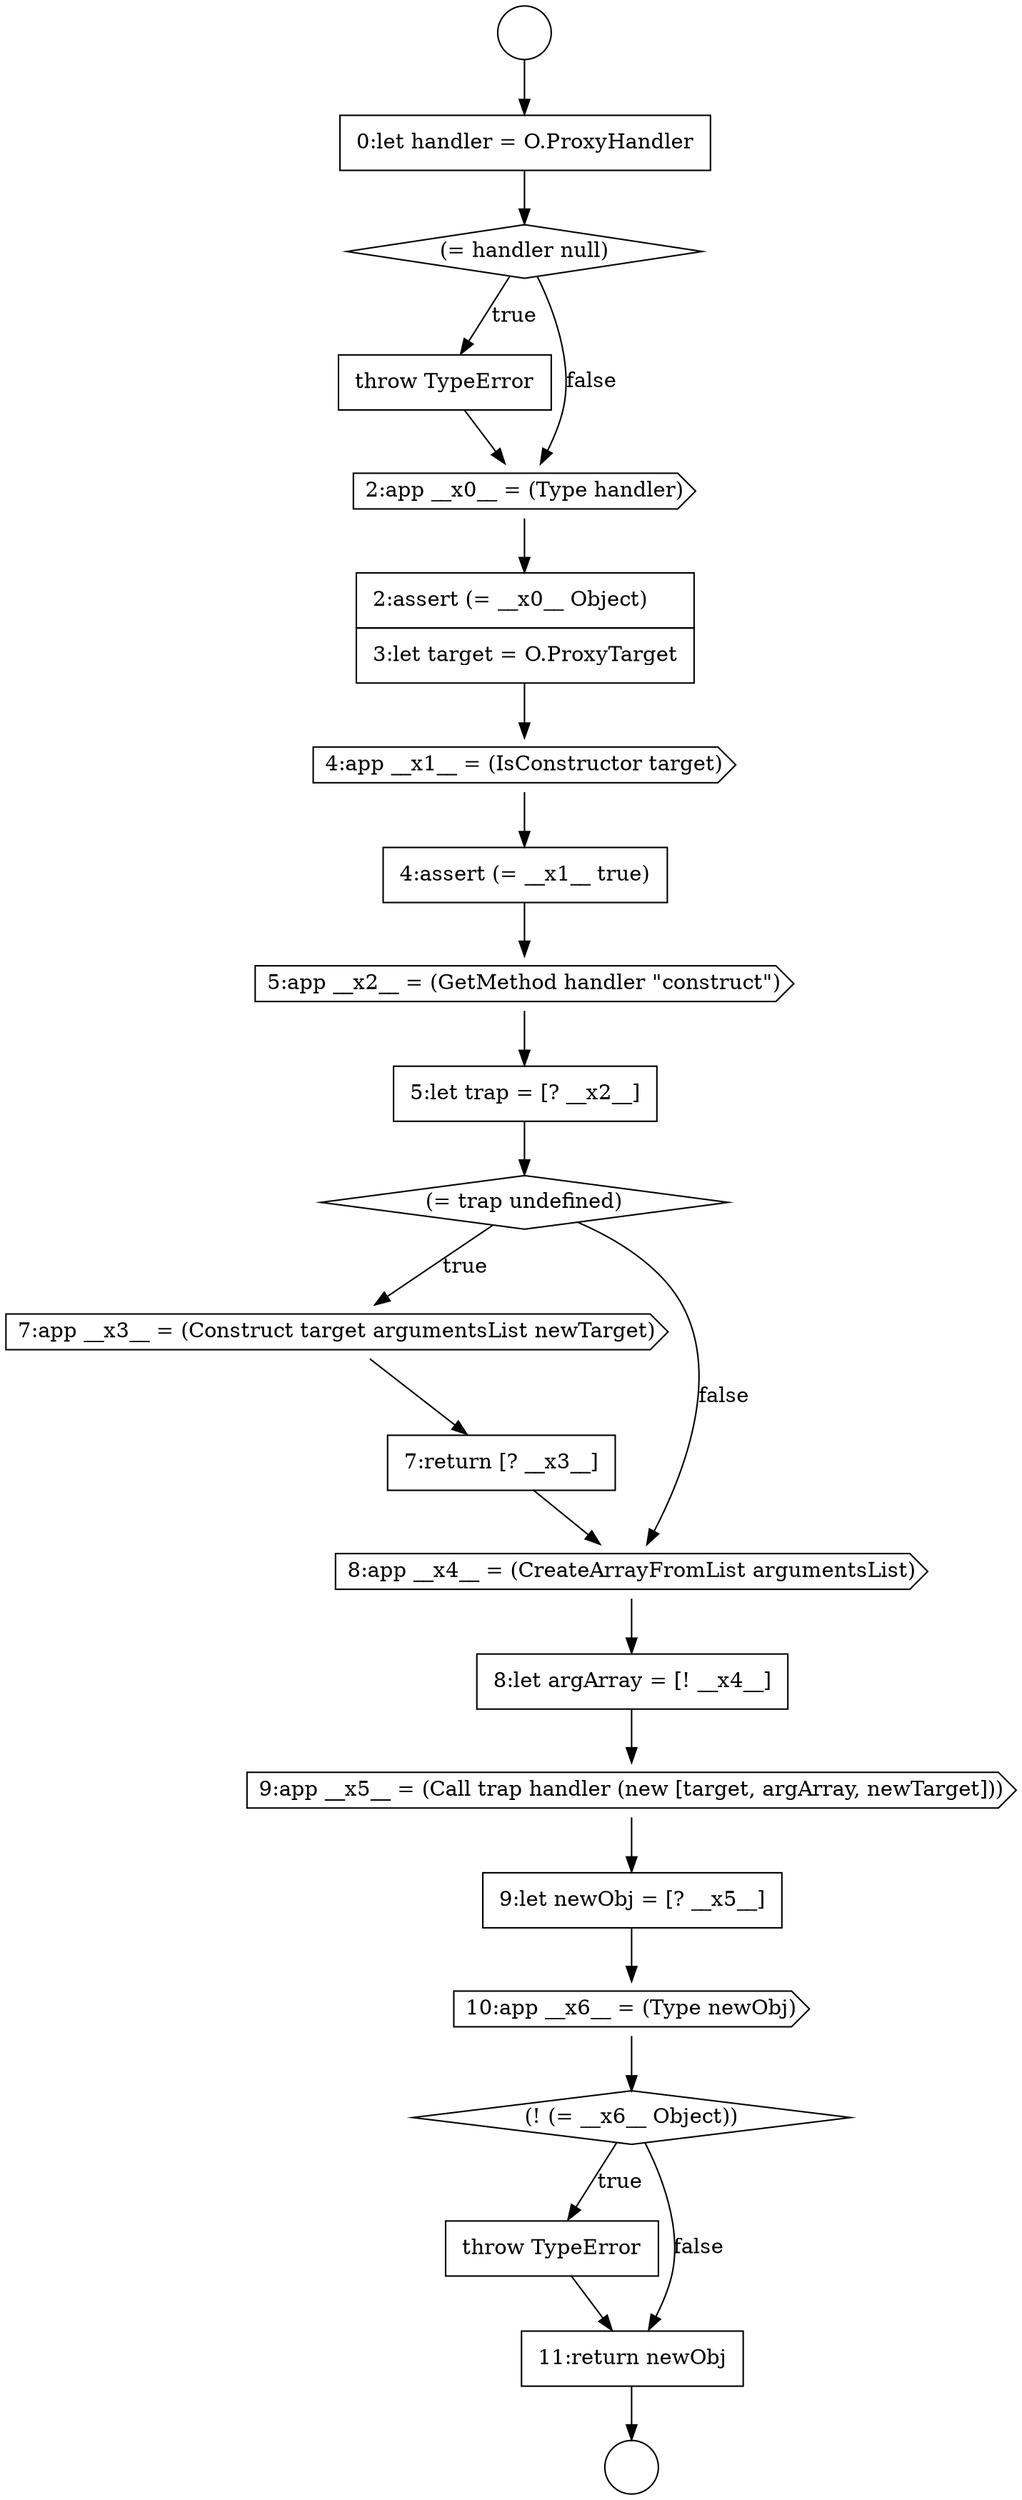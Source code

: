 digraph {
  node3534 [shape=cds, label=<<font color="black">4:app __x1__ = (IsConstructor target)</font>> color="black" fillcolor="white" style=filled]
  node3530 [shape=diamond, label=<<font color="black">(= handler null)</font>> color="black" fillcolor="white" style=filled]
  node3545 [shape=cds, label=<<font color="black">10:app __x6__ = (Type newObj)</font>> color="black" fillcolor="white" style=filled]
  node3542 [shape=none, margin=0, label=<<font color="black">
    <table border="0" cellborder="1" cellspacing="0" cellpadding="10">
      <tr><td align="left">8:let argArray = [! __x4__]</td></tr>
    </table>
  </font>> color="black" fillcolor="white" style=filled]
  node3527 [shape=circle label=" " color="black" fillcolor="white" style=filled]
  node3537 [shape=none, margin=0, label=<<font color="black">
    <table border="0" cellborder="1" cellspacing="0" cellpadding="10">
      <tr><td align="left">5:let trap = [? __x2__]</td></tr>
    </table>
  </font>> color="black" fillcolor="white" style=filled]
  node3531 [shape=none, margin=0, label=<<font color="black">
    <table border="0" cellborder="1" cellspacing="0" cellpadding="10">
      <tr><td align="left">throw TypeError</td></tr>
    </table>
  </font>> color="black" fillcolor="white" style=filled]
  node3532 [shape=cds, label=<<font color="black">2:app __x0__ = (Type handler)</font>> color="black" fillcolor="white" style=filled]
  node3539 [shape=cds, label=<<font color="black">7:app __x3__ = (Construct target argumentsList newTarget)</font>> color="black" fillcolor="white" style=filled]
  node3544 [shape=none, margin=0, label=<<font color="black">
    <table border="0" cellborder="1" cellspacing="0" cellpadding="10">
      <tr><td align="left">9:let newObj = [? __x5__]</td></tr>
    </table>
  </font>> color="black" fillcolor="white" style=filled]
  node3529 [shape=none, margin=0, label=<<font color="black">
    <table border="0" cellborder="1" cellspacing="0" cellpadding="10">
      <tr><td align="left">0:let handler = O.ProxyHandler</td></tr>
    </table>
  </font>> color="black" fillcolor="white" style=filled]
  node3528 [shape=circle label=" " color="black" fillcolor="white" style=filled]
  node3546 [shape=diamond, label=<<font color="black">(! (= __x6__ Object))</font>> color="black" fillcolor="white" style=filled]
  node3535 [shape=none, margin=0, label=<<font color="black">
    <table border="0" cellborder="1" cellspacing="0" cellpadding="10">
      <tr><td align="left">4:assert (= __x1__ true)</td></tr>
    </table>
  </font>> color="black" fillcolor="white" style=filled]
  node3541 [shape=cds, label=<<font color="black">8:app __x4__ = (CreateArrayFromList argumentsList)</font>> color="black" fillcolor="white" style=filled]
  node3540 [shape=none, margin=0, label=<<font color="black">
    <table border="0" cellborder="1" cellspacing="0" cellpadding="10">
      <tr><td align="left">7:return [? __x3__]</td></tr>
    </table>
  </font>> color="black" fillcolor="white" style=filled]
  node3536 [shape=cds, label=<<font color="black">5:app __x2__ = (GetMethod handler &quot;construct&quot;)</font>> color="black" fillcolor="white" style=filled]
  node3547 [shape=none, margin=0, label=<<font color="black">
    <table border="0" cellborder="1" cellspacing="0" cellpadding="10">
      <tr><td align="left">throw TypeError</td></tr>
    </table>
  </font>> color="black" fillcolor="white" style=filled]
  node3533 [shape=none, margin=0, label=<<font color="black">
    <table border="0" cellborder="1" cellspacing="0" cellpadding="10">
      <tr><td align="left">2:assert (= __x0__ Object)</td></tr>
      <tr><td align="left">3:let target = O.ProxyTarget</td></tr>
    </table>
  </font>> color="black" fillcolor="white" style=filled]
  node3548 [shape=none, margin=0, label=<<font color="black">
    <table border="0" cellborder="1" cellspacing="0" cellpadding="10">
      <tr><td align="left">11:return newObj</td></tr>
    </table>
  </font>> color="black" fillcolor="white" style=filled]
  node3543 [shape=cds, label=<<font color="black">9:app __x5__ = (Call trap handler (new [target, argArray, newTarget]))</font>> color="black" fillcolor="white" style=filled]
  node3538 [shape=diamond, label=<<font color="black">(= trap undefined)</font>> color="black" fillcolor="white" style=filled]
  node3539 -> node3540 [ color="black"]
  node3531 -> node3532 [ color="black"]
  node3533 -> node3534 [ color="black"]
  node3546 -> node3547 [label=<<font color="black">true</font>> color="black"]
  node3546 -> node3548 [label=<<font color="black">false</font>> color="black"]
  node3541 -> node3542 [ color="black"]
  node3537 -> node3538 [ color="black"]
  node3534 -> node3535 [ color="black"]
  node3538 -> node3539 [label=<<font color="black">true</font>> color="black"]
  node3538 -> node3541 [label=<<font color="black">false</font>> color="black"]
  node3540 -> node3541 [ color="black"]
  node3527 -> node3529 [ color="black"]
  node3535 -> node3536 [ color="black"]
  node3547 -> node3548 [ color="black"]
  node3529 -> node3530 [ color="black"]
  node3543 -> node3544 [ color="black"]
  node3545 -> node3546 [ color="black"]
  node3544 -> node3545 [ color="black"]
  node3530 -> node3531 [label=<<font color="black">true</font>> color="black"]
  node3530 -> node3532 [label=<<font color="black">false</font>> color="black"]
  node3536 -> node3537 [ color="black"]
  node3548 -> node3528 [ color="black"]
  node3542 -> node3543 [ color="black"]
  node3532 -> node3533 [ color="black"]
}
